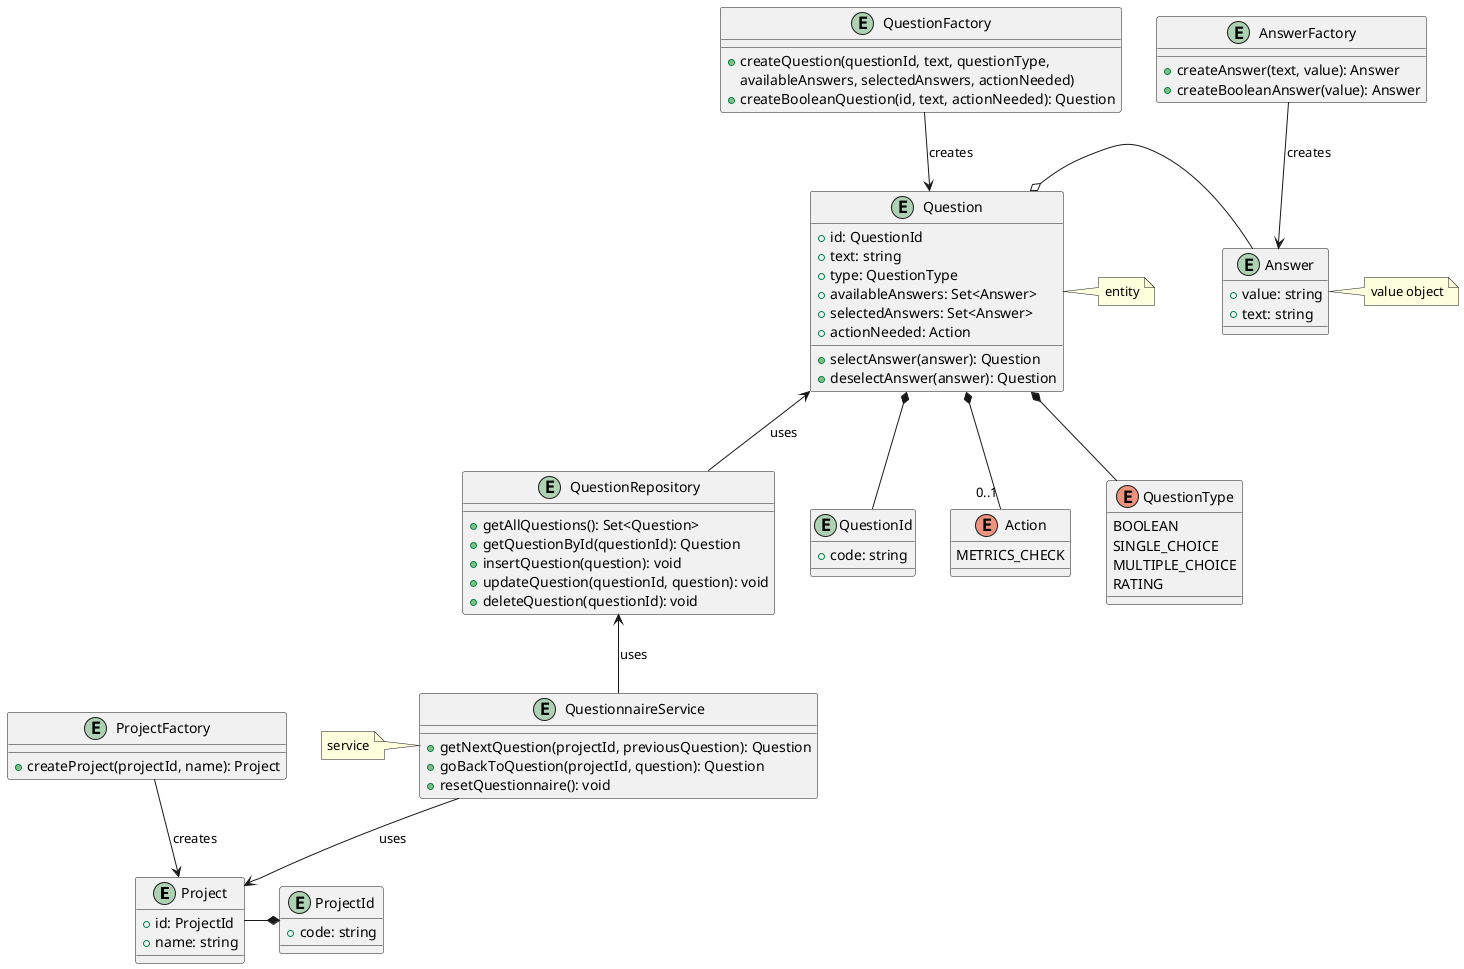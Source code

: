 @startuml

entity Project {
  +id: ProjectId
  +name: string
}

entity ProjectId {
  +code: string
}

entity Answer {
  +value: string
  +text: string
}

entity Question {
  +id: QuestionId
  +text: string
  +type: QuestionType
  +availableAnswers: Set<Answer>
  +selectedAnswers: Set<Answer>
  +selectAnswer(answer): Question
  +deselectAnswer(answer): Question
  +actionNeeded: Action
}

entity QuestionId {
  +code: string
}

entity ProjectFactory {
  +createProject(projectId, name): Project
}

entity AnswerFactory {
  +createAnswer(text, value): Answer
  +createBooleanAnswer(value): Answer
}

entity QuestionFactory {
  +createQuestion(questionId, text, questionType,
  availableAnswers, selectedAnswers, actionNeeded)
  +createBooleanQuestion(id, text, actionNeeded): Question
}

entity QuestionRepository {
  +getAllQuestions(): Set<Question>
  +getQuestionById(questionId): Question
  +insertQuestion(question): void
  +updateQuestion(questionId, question): void
  +deleteQuestion(questionId): void
}

entity QuestionnaireService {
  +getNextQuestion(projectId, previousQuestion): Question
  +goBackToQuestion(projectId, question): Question
  +resetQuestionnaire(): void
}

enum Action {
  METRICS_CHECK
}

enum QuestionType {
  BOOLEAN
  SINGLE_CHOICE
  MULTIPLE_CHOICE
  RATING
}

Project -* ProjectId
ProjectFactory --> Project : creates
AnswerFactory --> Answer : creates
QuestionFactory --> Question : creates
QuestionRepository -up-> Question : uses
QuestionnaireService -up-> QuestionRepository : uses
QuestionnaireService --> Project : uses
Question o-right- Answer
Question *-- QuestionId
Question *-- QuestionType
Question *-- "0..1" Action

note right of Question : entity
note right of Answer : value object
note left of QuestionnaireService : service


@enduml
